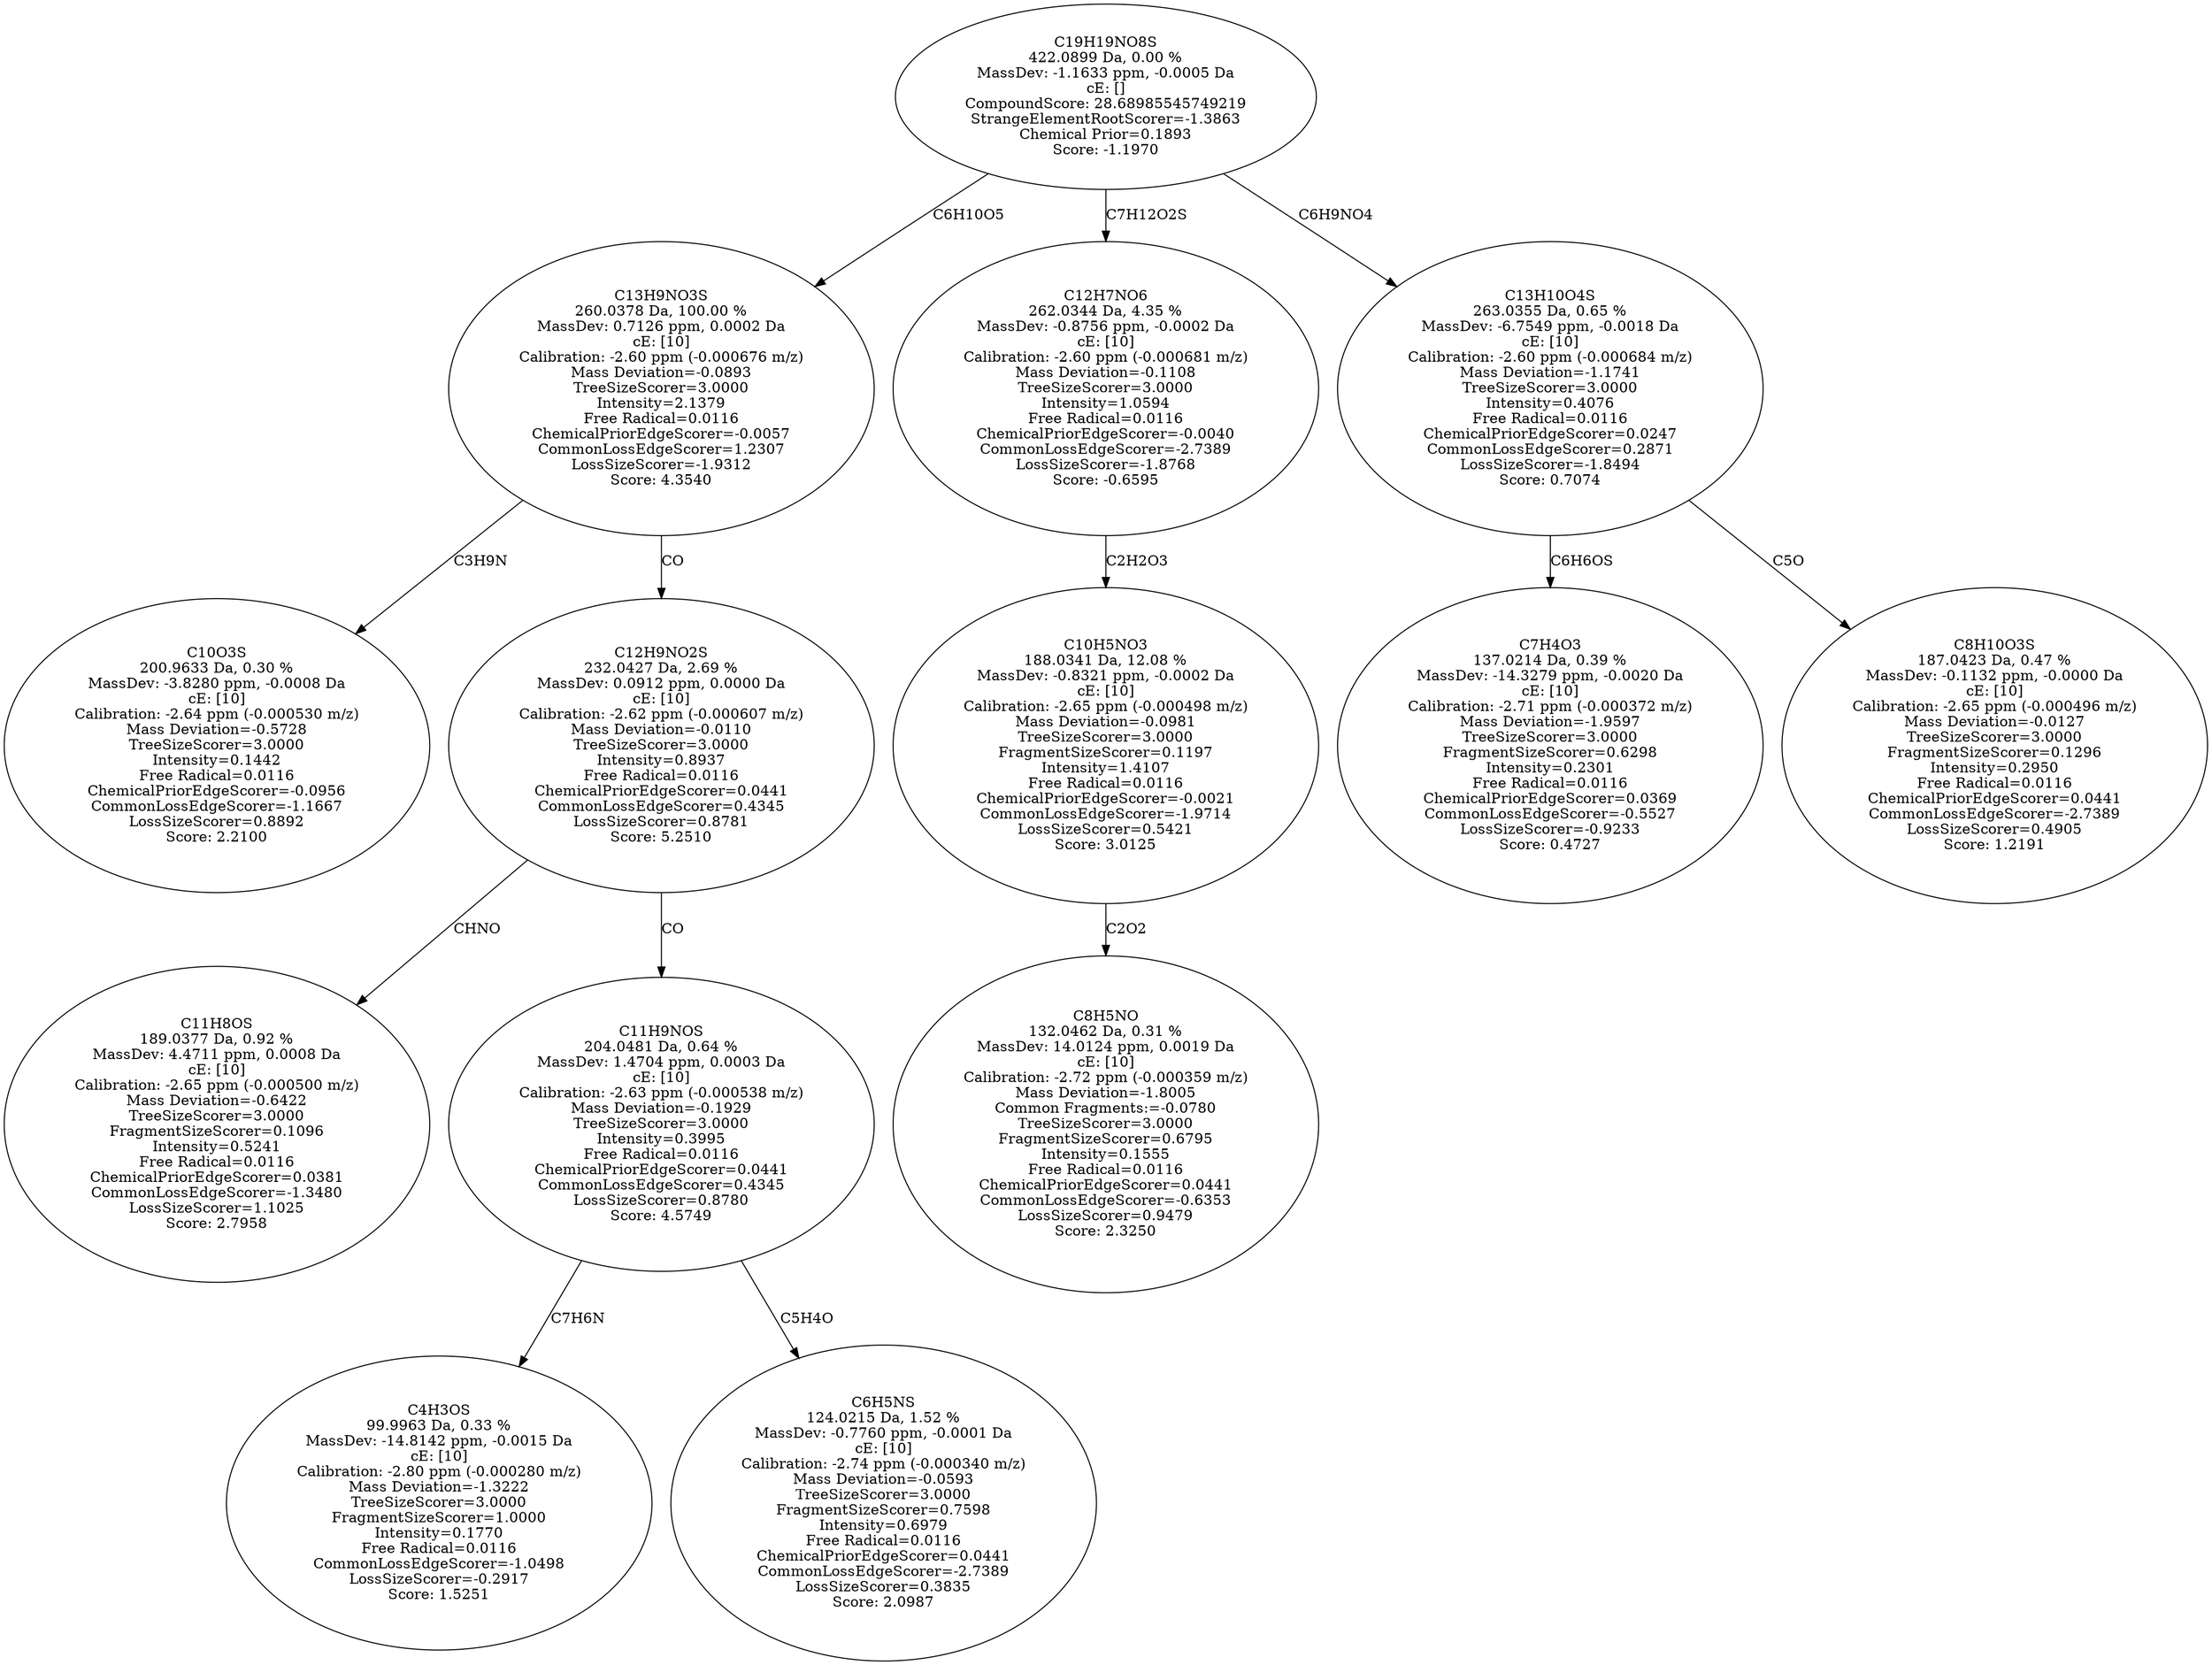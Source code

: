 strict digraph {
v1 [label="C10O3S\n200.9633 Da, 0.30 %\nMassDev: -3.8280 ppm, -0.0008 Da\ncE: [10]\nCalibration: -2.64 ppm (-0.000530 m/z)\nMass Deviation=-0.5728\nTreeSizeScorer=3.0000\nIntensity=0.1442\nFree Radical=0.0116\nChemicalPriorEdgeScorer=-0.0956\nCommonLossEdgeScorer=-1.1667\nLossSizeScorer=0.8892\nScore: 2.2100"];
v2 [label="C11H8OS\n189.0377 Da, 0.92 %\nMassDev: 4.4711 ppm, 0.0008 Da\ncE: [10]\nCalibration: -2.65 ppm (-0.000500 m/z)\nMass Deviation=-0.6422\nTreeSizeScorer=3.0000\nFragmentSizeScorer=0.1096\nIntensity=0.5241\nFree Radical=0.0116\nChemicalPriorEdgeScorer=0.0381\nCommonLossEdgeScorer=-1.3480\nLossSizeScorer=1.1025\nScore: 2.7958"];
v3 [label="C4H3OS\n99.9963 Da, 0.33 %\nMassDev: -14.8142 ppm, -0.0015 Da\ncE: [10]\nCalibration: -2.80 ppm (-0.000280 m/z)\nMass Deviation=-1.3222\nTreeSizeScorer=3.0000\nFragmentSizeScorer=1.0000\nIntensity=0.1770\nFree Radical=0.0116\nCommonLossEdgeScorer=-1.0498\nLossSizeScorer=-0.2917\nScore: 1.5251"];
v4 [label="C6H5NS\n124.0215 Da, 1.52 %\nMassDev: -0.7760 ppm, -0.0001 Da\ncE: [10]\nCalibration: -2.74 ppm (-0.000340 m/z)\nMass Deviation=-0.0593\nTreeSizeScorer=3.0000\nFragmentSizeScorer=0.7598\nIntensity=0.6979\nFree Radical=0.0116\nChemicalPriorEdgeScorer=0.0441\nCommonLossEdgeScorer=-2.7389\nLossSizeScorer=0.3835\nScore: 2.0987"];
v5 [label="C11H9NOS\n204.0481 Da, 0.64 %\nMassDev: 1.4704 ppm, 0.0003 Da\ncE: [10]\nCalibration: -2.63 ppm (-0.000538 m/z)\nMass Deviation=-0.1929\nTreeSizeScorer=3.0000\nIntensity=0.3995\nFree Radical=0.0116\nChemicalPriorEdgeScorer=0.0441\nCommonLossEdgeScorer=0.4345\nLossSizeScorer=0.8780\nScore: 4.5749"];
v6 [label="C12H9NO2S\n232.0427 Da, 2.69 %\nMassDev: 0.0912 ppm, 0.0000 Da\ncE: [10]\nCalibration: -2.62 ppm (-0.000607 m/z)\nMass Deviation=-0.0110\nTreeSizeScorer=3.0000\nIntensity=0.8937\nFree Radical=0.0116\nChemicalPriorEdgeScorer=0.0441\nCommonLossEdgeScorer=0.4345\nLossSizeScorer=0.8781\nScore: 5.2510"];
v7 [label="C13H9NO3S\n260.0378 Da, 100.00 %\nMassDev: 0.7126 ppm, 0.0002 Da\ncE: [10]\nCalibration: -2.60 ppm (-0.000676 m/z)\nMass Deviation=-0.0893\nTreeSizeScorer=3.0000\nIntensity=2.1379\nFree Radical=0.0116\nChemicalPriorEdgeScorer=-0.0057\nCommonLossEdgeScorer=1.2307\nLossSizeScorer=-1.9312\nScore: 4.3540"];
v8 [label="C8H5NO\n132.0462 Da, 0.31 %\nMassDev: 14.0124 ppm, 0.0019 Da\ncE: [10]\nCalibration: -2.72 ppm (-0.000359 m/z)\nMass Deviation=-1.8005\nCommon Fragments:=-0.0780\nTreeSizeScorer=3.0000\nFragmentSizeScorer=0.6795\nIntensity=0.1555\nFree Radical=0.0116\nChemicalPriorEdgeScorer=0.0441\nCommonLossEdgeScorer=-0.6353\nLossSizeScorer=0.9479\nScore: 2.3250"];
v9 [label="C10H5NO3\n188.0341 Da, 12.08 %\nMassDev: -0.8321 ppm, -0.0002 Da\ncE: [10]\nCalibration: -2.65 ppm (-0.000498 m/z)\nMass Deviation=-0.0981\nTreeSizeScorer=3.0000\nFragmentSizeScorer=0.1197\nIntensity=1.4107\nFree Radical=0.0116\nChemicalPriorEdgeScorer=-0.0021\nCommonLossEdgeScorer=-1.9714\nLossSizeScorer=0.5421\nScore: 3.0125"];
v10 [label="C12H7NO6\n262.0344 Da, 4.35 %\nMassDev: -0.8756 ppm, -0.0002 Da\ncE: [10]\nCalibration: -2.60 ppm (-0.000681 m/z)\nMass Deviation=-0.1108\nTreeSizeScorer=3.0000\nIntensity=1.0594\nFree Radical=0.0116\nChemicalPriorEdgeScorer=-0.0040\nCommonLossEdgeScorer=-2.7389\nLossSizeScorer=-1.8768\nScore: -0.6595"];
v11 [label="C7H4O3\n137.0214 Da, 0.39 %\nMassDev: -14.3279 ppm, -0.0020 Da\ncE: [10]\nCalibration: -2.71 ppm (-0.000372 m/z)\nMass Deviation=-1.9597\nTreeSizeScorer=3.0000\nFragmentSizeScorer=0.6298\nIntensity=0.2301\nFree Radical=0.0116\nChemicalPriorEdgeScorer=0.0369\nCommonLossEdgeScorer=-0.5527\nLossSizeScorer=-0.9233\nScore: 0.4727"];
v12 [label="C8H10O3S\n187.0423 Da, 0.47 %\nMassDev: -0.1132 ppm, -0.0000 Da\ncE: [10]\nCalibration: -2.65 ppm (-0.000496 m/z)\nMass Deviation=-0.0127\nTreeSizeScorer=3.0000\nFragmentSizeScorer=0.1296\nIntensity=0.2950\nFree Radical=0.0116\nChemicalPriorEdgeScorer=0.0441\nCommonLossEdgeScorer=-2.7389\nLossSizeScorer=0.4905\nScore: 1.2191"];
v13 [label="C13H10O4S\n263.0355 Da, 0.65 %\nMassDev: -6.7549 ppm, -0.0018 Da\ncE: [10]\nCalibration: -2.60 ppm (-0.000684 m/z)\nMass Deviation=-1.1741\nTreeSizeScorer=3.0000\nIntensity=0.4076\nFree Radical=0.0116\nChemicalPriorEdgeScorer=0.0247\nCommonLossEdgeScorer=0.2871\nLossSizeScorer=-1.8494\nScore: 0.7074"];
v14 [label="C19H19NO8S\n422.0899 Da, 0.00 %\nMassDev: -1.1633 ppm, -0.0005 Da\ncE: []\nCompoundScore: 28.68985545749219\nStrangeElementRootScorer=-1.3863\nChemical Prior=0.1893\nScore: -1.1970"];
v7 -> v1 [label="C3H9N"];
v6 -> v2 [label="CHNO"];
v5 -> v3 [label="C7H6N"];
v5 -> v4 [label="C5H4O"];
v6 -> v5 [label="CO"];
v7 -> v6 [label="CO"];
v14 -> v7 [label="C6H10O5"];
v9 -> v8 [label="C2O2"];
v10 -> v9 [label="C2H2O3"];
v14 -> v10 [label="C7H12O2S"];
v13 -> v11 [label="C6H6OS"];
v13 -> v12 [label="C5O"];
v14 -> v13 [label="C6H9NO4"];
}
